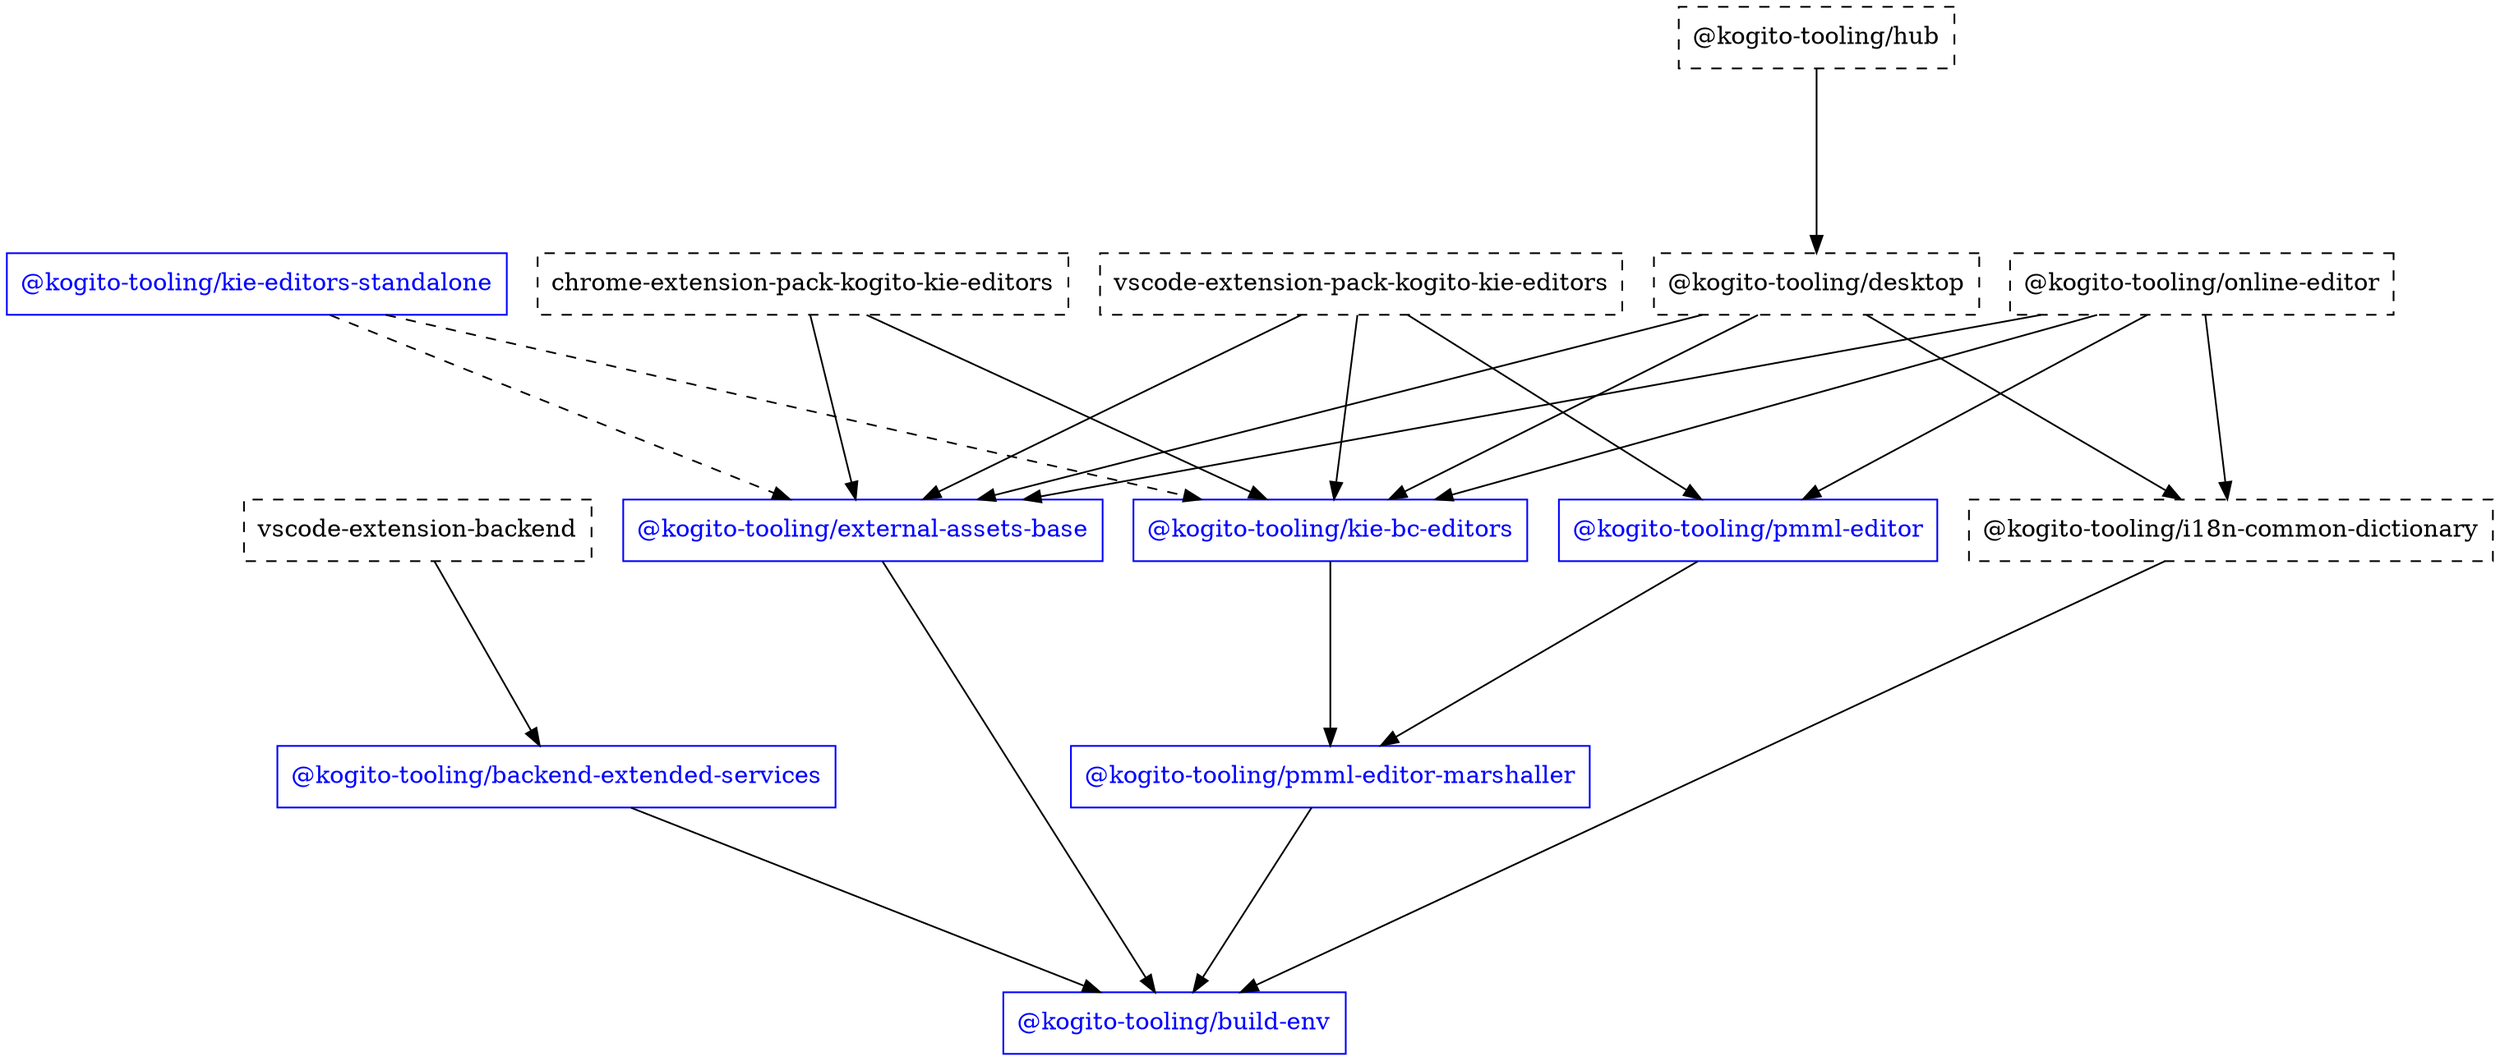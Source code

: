digraph G {
  graph [ ranksep =1.5, splines = "line" ];
  node [ shape =box ];
  "@kogito-tooling/backend-extended-services" [ color = "blue", fontcolor = "blue" ];
  "@kogito-tooling/build-env" [ color = "blue", fontcolor = "blue" ];
  "chrome-extension-pack-kogito-kie-editors" [ style = "dashed" ];
  "@kogito-tooling/external-assets-base" [ color = "blue", fontcolor = "blue" ];
  "@kogito-tooling/kie-bc-editors" [ color = "blue", fontcolor = "blue" ];
  "@kogito-tooling/desktop" [ style = "dashed" ];
  "@kogito-tooling/i18n-common-dictionary" [ style = "dashed" ];
  "@kogito-tooling/hub" [ style = "dashed" ];
  "@kogito-tooling/pmml-editor-marshaller" [ color = "blue", fontcolor = "blue" ];
  "@kogito-tooling/kie-editors-standalone" [ color = "blue", fontcolor = "blue" ];
  "@kogito-tooling/online-editor" [ style = "dashed" ];
  "@kogito-tooling/pmml-editor" [ color = "blue", fontcolor = "blue" ];
  "vscode-extension-backend" [ style = "dashed" ];
  "vscode-extension-pack-kogito-kie-editors" [ style = "dashed" ];
  "@kogito-tooling/backend-extended-services" -> "@kogito-tooling/build-env" [ style = "solid" ];
  "chrome-extension-pack-kogito-kie-editors" -> "@kogito-tooling/external-assets-base" [ style = "solid" ];
  "chrome-extension-pack-kogito-kie-editors" -> "@kogito-tooling/kie-bc-editors" [ style = "solid" ];
  "@kogito-tooling/desktop" -> "@kogito-tooling/external-assets-base" [ style = "solid" ];
  "@kogito-tooling/desktop" -> "@kogito-tooling/i18n-common-dictionary" [ style = "solid" ];
  "@kogito-tooling/desktop" -> "@kogito-tooling/kie-bc-editors" [ style = "solid" ];
  "@kogito-tooling/external-assets-base" -> "@kogito-tooling/build-env" [ style = "solid" ];
  "@kogito-tooling/hub" -> "@kogito-tooling/desktop" [ style = "solid" ];
  "@kogito-tooling/i18n-common-dictionary" -> "@kogito-tooling/build-env" [ style = "solid" ];
  "@kogito-tooling/kie-bc-editors" -> "@kogito-tooling/pmml-editor-marshaller" [ style = "solid" ];
  "@kogito-tooling/kie-editors-standalone" -> "@kogito-tooling/external-assets-base" [ style = "dashed" ];
  "@kogito-tooling/kie-editors-standalone" -> "@kogito-tooling/kie-bc-editors" [ style = "dashed" ];
  "@kogito-tooling/online-editor" -> "@kogito-tooling/external-assets-base" [ style = "solid" ];
  "@kogito-tooling/online-editor" -> "@kogito-tooling/i18n-common-dictionary" [ style = "solid" ];
  "@kogito-tooling/online-editor" -> "@kogito-tooling/kie-bc-editors" [ style = "solid" ];
  "@kogito-tooling/online-editor" -> "@kogito-tooling/pmml-editor" [ style = "solid" ];
  "@kogito-tooling/pmml-editor" -> "@kogito-tooling/pmml-editor-marshaller" [ style = "solid" ];
  "@kogito-tooling/pmml-editor-marshaller" -> "@kogito-tooling/build-env" [ style = "solid" ];
  "vscode-extension-backend" -> "@kogito-tooling/backend-extended-services" [ style = "solid" ];
  "vscode-extension-pack-kogito-kie-editors" -> "@kogito-tooling/external-assets-base" [ style = "solid" ];
  "vscode-extension-pack-kogito-kie-editors" -> "@kogito-tooling/kie-bc-editors" [ style = "solid" ];
  "vscode-extension-pack-kogito-kie-editors" -> "@kogito-tooling/pmml-editor" [ style = "solid" ];
}
